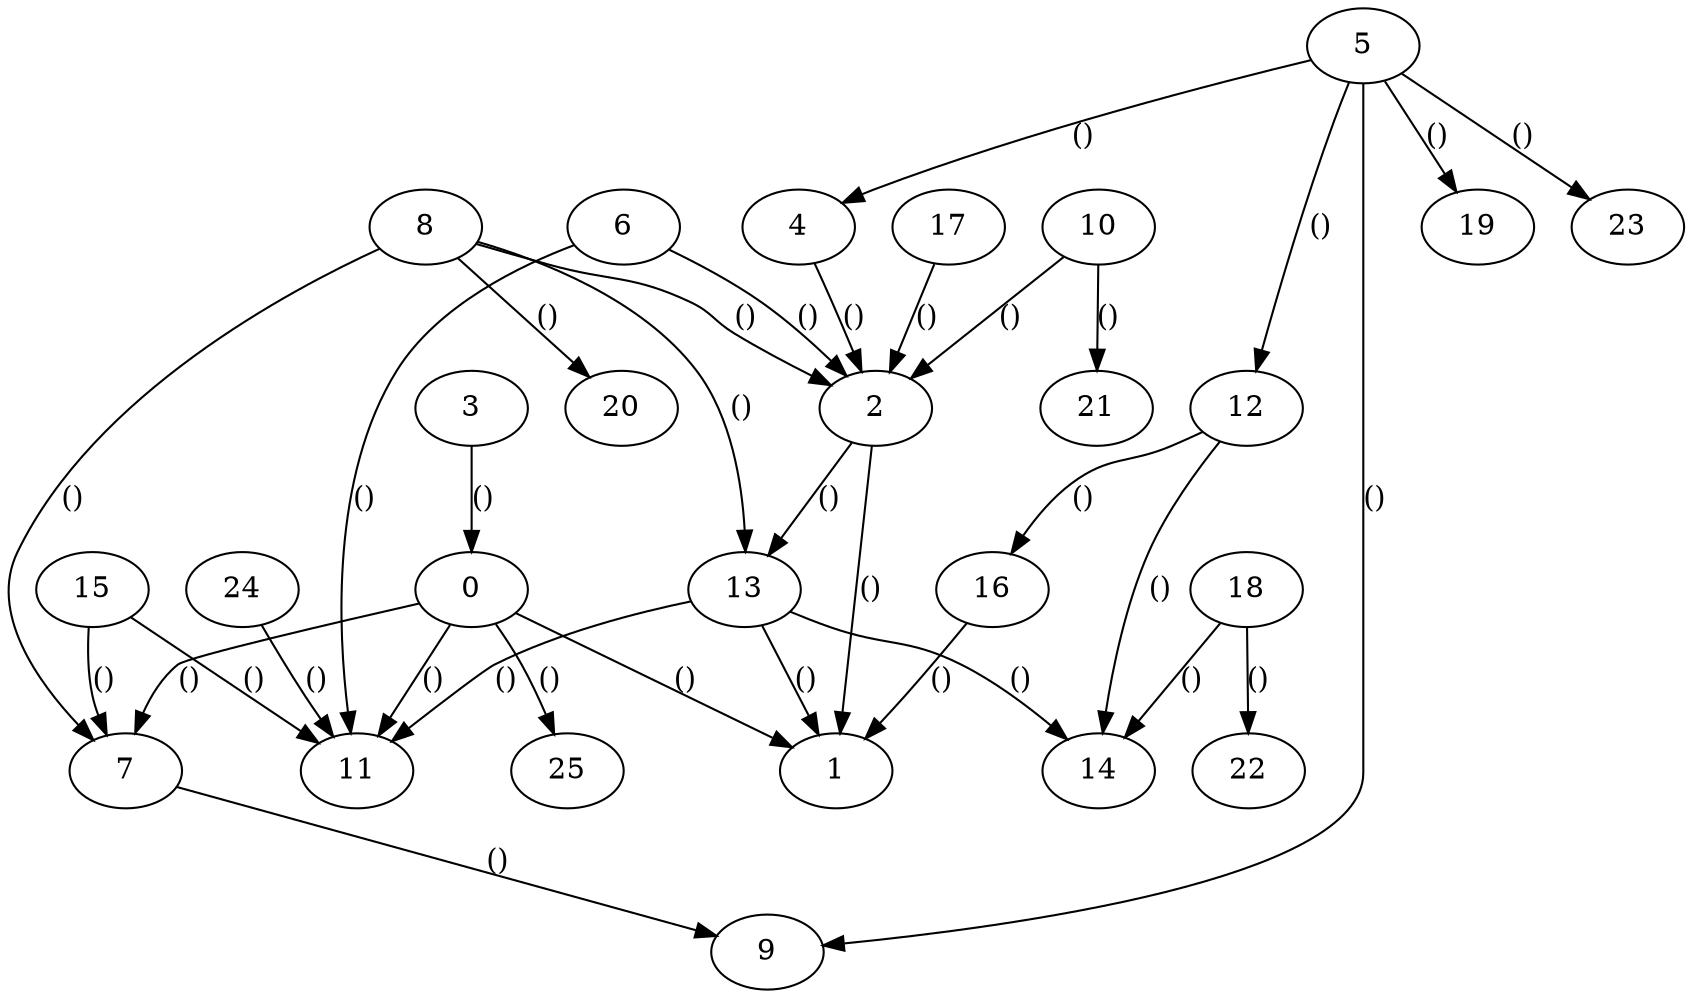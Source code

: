 digraph G {
    u0[label="0"];
    u1[label="1"];
    u2[label="2"];
    u3[label="3"];
    u4[label="4"];
    u5[label="5"];
    u6[label="6"];
    u7[label="7"];
    u8[label="8"];
    u9[label="9"];             
    u10[label="10"];
    u11[label="11"];
    u12[label="12"];
    u13[label="13"];
    u14[label="14"];
    u15[label="15"];
    u16[label="16"];
    u17[label="17"];
    u18[label="18"];
    u19[label="19"];
    u20[label="20"];
    u21[label="21"];
    u22[label="22"];              
    u23[label="23"];
    u24[label="24"];
    u25[label="25"];
    u0 -> u25[label="()"];
    u0 -> u11[label="()"];
    u0 -> u7[label="()"];
    u0 -> u1[label="()"];
    u2 -> u13[label="()"];
    u2 -> u1[label="()"];
    u3 -> u0[label="()"];
    u4 -> u2[label="()"];
    u5 -> u12[label="()"];
    u5 -> u23[label="()"];
    u5 -> u19[label="()"];
    u5 -> u9[label="()"];
    u5 -> u4[label="()"];
    u6 -> u2[label="()"];
    u6 -> u11[label="()"];
    u7 -> u9[label="()"];                
    u8 -> u13[label="()"];
    u8 -> u20[label="()"];
    u8 -> u7[label="()"];
    u8 -> u2[label="()"];
    u10 -> u21[label="()"];
    u10 -> u2[label="()"];
    u12 -> u16[label="()"];
    u12 -> u14[label="()"];
    u13 -> u1[label="()"];
    u13 -> u11[label="()"];
    u13 -> u14[label="()"];
    u15 -> u7[label="()"];
    u15 -> u11[label="()"];
    u16 -> u1[label="()"];
    u17 -> u2[label="()"];
    u18 -> u22[label="()"];
    u18 -> u14[label="()"];
    u24 -> u11[label="()"];
}